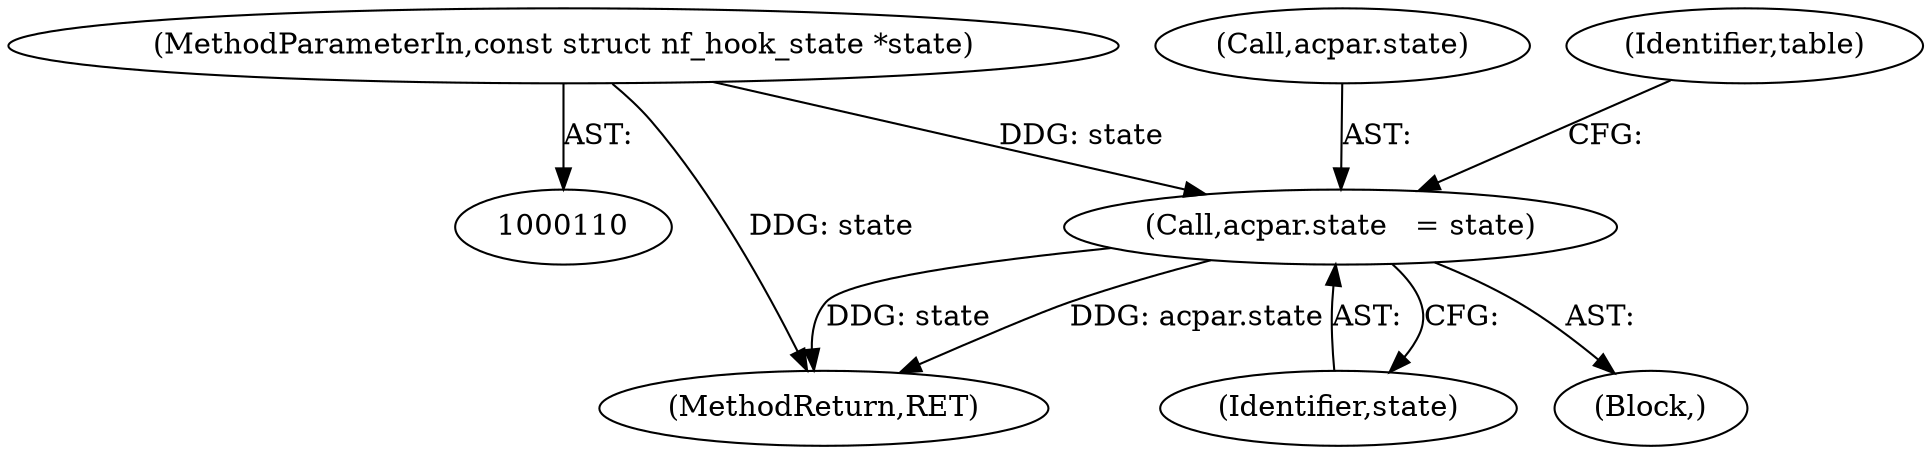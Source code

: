 digraph "0_linux_57ebd808a97d7c5b1e1afb937c2db22beba3c1f8_0@pointer" {
"1000191" [label="(Call,acpar.state   = state)"];
"1000112" [label="(MethodParameterIn,const struct nf_hook_state *state)"];
"1000191" [label="(Call,acpar.state   = state)"];
"1000192" [label="(Call,acpar.state)"];
"1000112" [label="(MethodParameterIn,const struct nf_hook_state *state)"];
"1000195" [label="(Identifier,state)"];
"1000519" [label="(MethodReturn,RET)"];
"1000114" [label="(Block,)"];
"1000200" [label="(Identifier,table)"];
"1000191" -> "1000114"  [label="AST: "];
"1000191" -> "1000195"  [label="CFG: "];
"1000192" -> "1000191"  [label="AST: "];
"1000195" -> "1000191"  [label="AST: "];
"1000200" -> "1000191"  [label="CFG: "];
"1000191" -> "1000519"  [label="DDG: state"];
"1000191" -> "1000519"  [label="DDG: acpar.state"];
"1000112" -> "1000191"  [label="DDG: state"];
"1000112" -> "1000110"  [label="AST: "];
"1000112" -> "1000519"  [label="DDG: state"];
}
